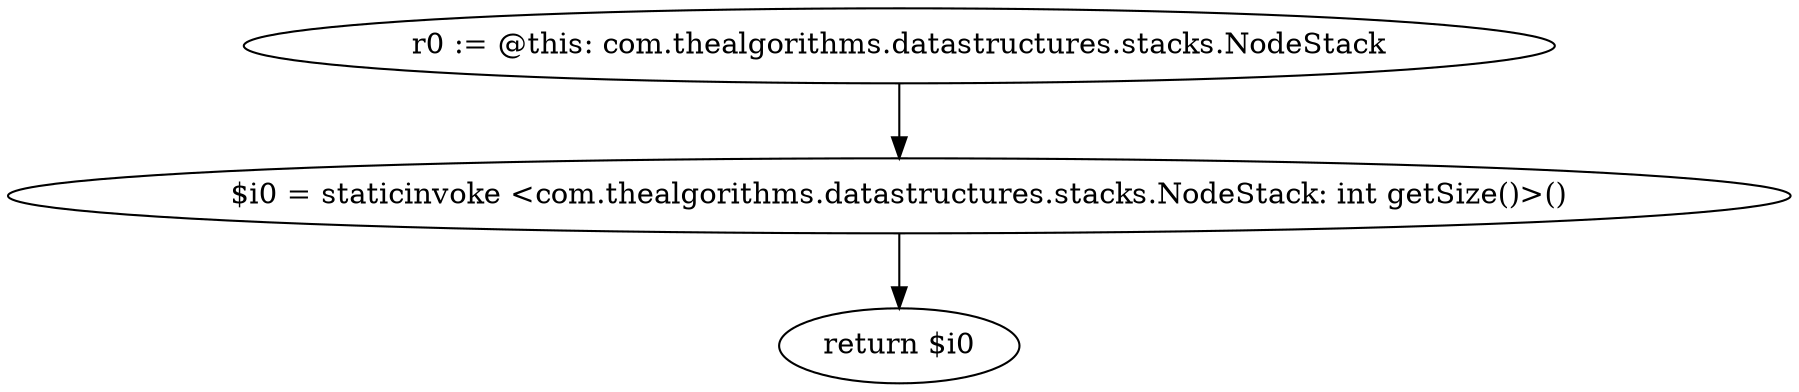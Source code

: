 digraph "unitGraph" {
    "r0 := @this: com.thealgorithms.datastructures.stacks.NodeStack"
    "$i0 = staticinvoke <com.thealgorithms.datastructures.stacks.NodeStack: int getSize()>()"
    "return $i0"
    "r0 := @this: com.thealgorithms.datastructures.stacks.NodeStack"->"$i0 = staticinvoke <com.thealgorithms.datastructures.stacks.NodeStack: int getSize()>()";
    "$i0 = staticinvoke <com.thealgorithms.datastructures.stacks.NodeStack: int getSize()>()"->"return $i0";
}
